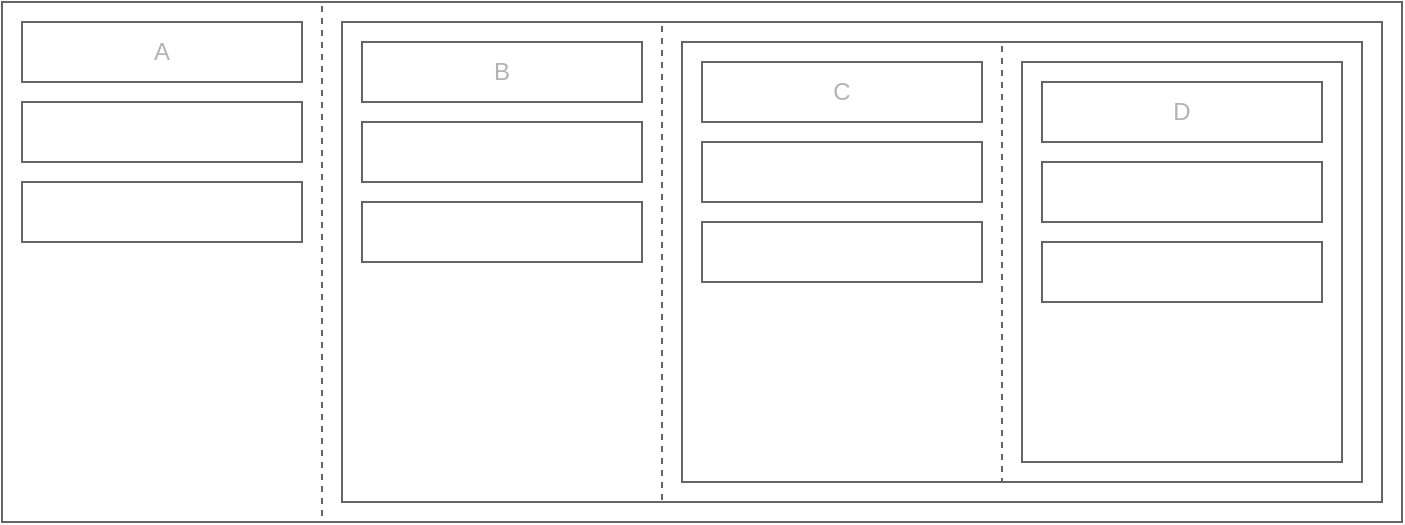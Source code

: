 <mxfile version="24.7.8">
  <diagram name="Page-1" id="Hzlsd_Lw4jd75wHJETEL">
    <mxGraphModel dx="1114" dy="999" grid="1" gridSize="10" guides="1" tooltips="1" connect="1" arrows="1" fold="1" page="1" pageScale="1" pageWidth="850" pageHeight="1100" math="0" shadow="0">
      <root>
        <mxCell id="0" />
        <mxCell id="1" parent="0" />
        <mxCell id="oPV0HBwj_D4OeO6ScQ04-6" value="" style="rounded=0;whiteSpace=wrap;html=1;fontSize=24;align=left;fillColor=none;strokeColor=#666666;dashed=1;" parent="1" vertex="1">
          <mxGeometry x="30" y="60" width="160" height="260" as="geometry" />
        </mxCell>
        <mxCell id="g1yaYsR-RHXT8jzuskom-87" value="" style="rounded=0;whiteSpace=wrap;html=1;fontSize=24;align=left;fillColor=none;strokeColor=#666666;" parent="1" vertex="1">
          <mxGeometry x="30" y="60" width="700" height="260" as="geometry" />
        </mxCell>
        <mxCell id="g1yaYsR-RHXT8jzuskom-81" value="" style="rounded=0;whiteSpace=wrap;html=1;fontSize=24;align=left;fillColor=none;strokeColor=#666666;" parent="1" vertex="1">
          <mxGeometry x="200" y="70" width="520" height="240" as="geometry" />
        </mxCell>
        <mxCell id="g1yaYsR-RHXT8jzuskom-90" value="A" style="rounded=0;whiteSpace=wrap;html=1;fontSize=12;align=center;fillColor=none;strokeColor=#666666;fontColor=#B3B3B3;" parent="1" vertex="1">
          <mxGeometry x="40" y="70" width="140" height="30" as="geometry" />
        </mxCell>
        <mxCell id="oPV0HBwj_D4OeO6ScQ04-1" value="" style="rounded=0;whiteSpace=wrap;html=1;fontSize=12;align=center;fillColor=none;strokeColor=#666666;fontColor=#B3B3B3;" parent="1" vertex="1">
          <mxGeometry x="40" y="110" width="140" height="30" as="geometry" />
        </mxCell>
        <mxCell id="oPV0HBwj_D4OeO6ScQ04-2" value="" style="rounded=0;whiteSpace=wrap;html=1;fontSize=12;align=center;fillColor=none;strokeColor=#666666;fontColor=#B3B3B3;" parent="1" vertex="1">
          <mxGeometry x="40" y="150" width="140" height="30" as="geometry" />
        </mxCell>
        <mxCell id="oPV0HBwj_D4OeO6ScQ04-3" value="B" style="rounded=0;whiteSpace=wrap;html=1;fontSize=12;align=center;fillColor=none;strokeColor=#666666;fontColor=#B3B3B3;" parent="1" vertex="1">
          <mxGeometry x="210" y="80" width="140" height="30" as="geometry" />
        </mxCell>
        <mxCell id="oPV0HBwj_D4OeO6ScQ04-4" value="" style="rounded=0;whiteSpace=wrap;html=1;fontSize=12;align=center;fillColor=none;strokeColor=#666666;fontColor=#B3B3B3;" parent="1" vertex="1">
          <mxGeometry x="210" y="120" width="140" height="30" as="geometry" />
        </mxCell>
        <mxCell id="oPV0HBwj_D4OeO6ScQ04-5" value="" style="rounded=0;whiteSpace=wrap;html=1;fontSize=12;align=center;fillColor=none;strokeColor=#666666;fontColor=#B3B3B3;" parent="1" vertex="1">
          <mxGeometry x="210" y="160" width="140" height="30" as="geometry" />
        </mxCell>
        <mxCell id="oPV0HBwj_D4OeO6ScQ04-7" value="" style="rounded=0;whiteSpace=wrap;html=1;fontSize=24;align=left;fillColor=none;strokeColor=#666666;" parent="1" vertex="1">
          <mxGeometry x="370" y="80" width="340" height="220" as="geometry" />
        </mxCell>
        <mxCell id="oPV0HBwj_D4OeO6ScQ04-8" value="C" style="rounded=0;whiteSpace=wrap;html=1;fontSize=12;align=center;fillColor=none;strokeColor=#666666;fontColor=#B3B3B3;" parent="1" vertex="1">
          <mxGeometry x="380" y="90" width="140" height="30" as="geometry" />
        </mxCell>
        <mxCell id="oPV0HBwj_D4OeO6ScQ04-9" value="" style="rounded=0;whiteSpace=wrap;html=1;fontSize=12;align=center;fillColor=none;strokeColor=#666666;fontColor=#B3B3B3;" parent="1" vertex="1">
          <mxGeometry x="380" y="170" width="140" height="30" as="geometry" />
        </mxCell>
        <mxCell id="oPV0HBwj_D4OeO6ScQ04-10" value="" style="rounded=0;whiteSpace=wrap;html=1;fontSize=12;align=center;fillColor=none;strokeColor=#666666;fontColor=#B3B3B3;" parent="1" vertex="1">
          <mxGeometry x="380" y="130" width="140" height="30" as="geometry" />
        </mxCell>
        <mxCell id="oPV0HBwj_D4OeO6ScQ04-11" value="" style="rounded=0;whiteSpace=wrap;html=1;fontSize=24;align=left;fillColor=none;strokeColor=#666666;dashed=1;" parent="1" vertex="1">
          <mxGeometry x="200" y="70" width="160" height="240" as="geometry" />
        </mxCell>
        <mxCell id="oPV0HBwj_D4OeO6ScQ04-12" value="D" style="rounded=0;whiteSpace=wrap;html=1;fontSize=12;align=center;fillColor=none;strokeColor=#666666;fontColor=#B3B3B3;" parent="1" vertex="1">
          <mxGeometry x="550" y="100" width="140" height="30" as="geometry" />
        </mxCell>
        <mxCell id="oPV0HBwj_D4OeO6ScQ04-13" value="" style="rounded=0;whiteSpace=wrap;html=1;fontSize=12;align=center;fillColor=none;strokeColor=#666666;fontColor=#B3B3B3;" parent="1" vertex="1">
          <mxGeometry x="550" y="180" width="140" height="30" as="geometry" />
        </mxCell>
        <mxCell id="oPV0HBwj_D4OeO6ScQ04-14" value="" style="rounded=0;whiteSpace=wrap;html=1;fontSize=12;align=center;fillColor=none;strokeColor=#666666;fontColor=#B3B3B3;" parent="1" vertex="1">
          <mxGeometry x="550" y="140" width="140" height="30" as="geometry" />
        </mxCell>
        <mxCell id="oPV0HBwj_D4OeO6ScQ04-15" value="" style="rounded=0;whiteSpace=wrap;html=1;fontSize=24;align=left;fillColor=none;strokeColor=#666666;" parent="1" vertex="1">
          <mxGeometry x="540" y="90" width="160" height="200" as="geometry" />
        </mxCell>
        <mxCell id="oPV0HBwj_D4OeO6ScQ04-16" value="" style="rounded=0;whiteSpace=wrap;html=1;fontSize=24;align=left;fillColor=none;strokeColor=#666666;dashed=1;" parent="1" vertex="1">
          <mxGeometry x="370" y="80" width="160" height="220" as="geometry" />
        </mxCell>
      </root>
    </mxGraphModel>
  </diagram>
</mxfile>
